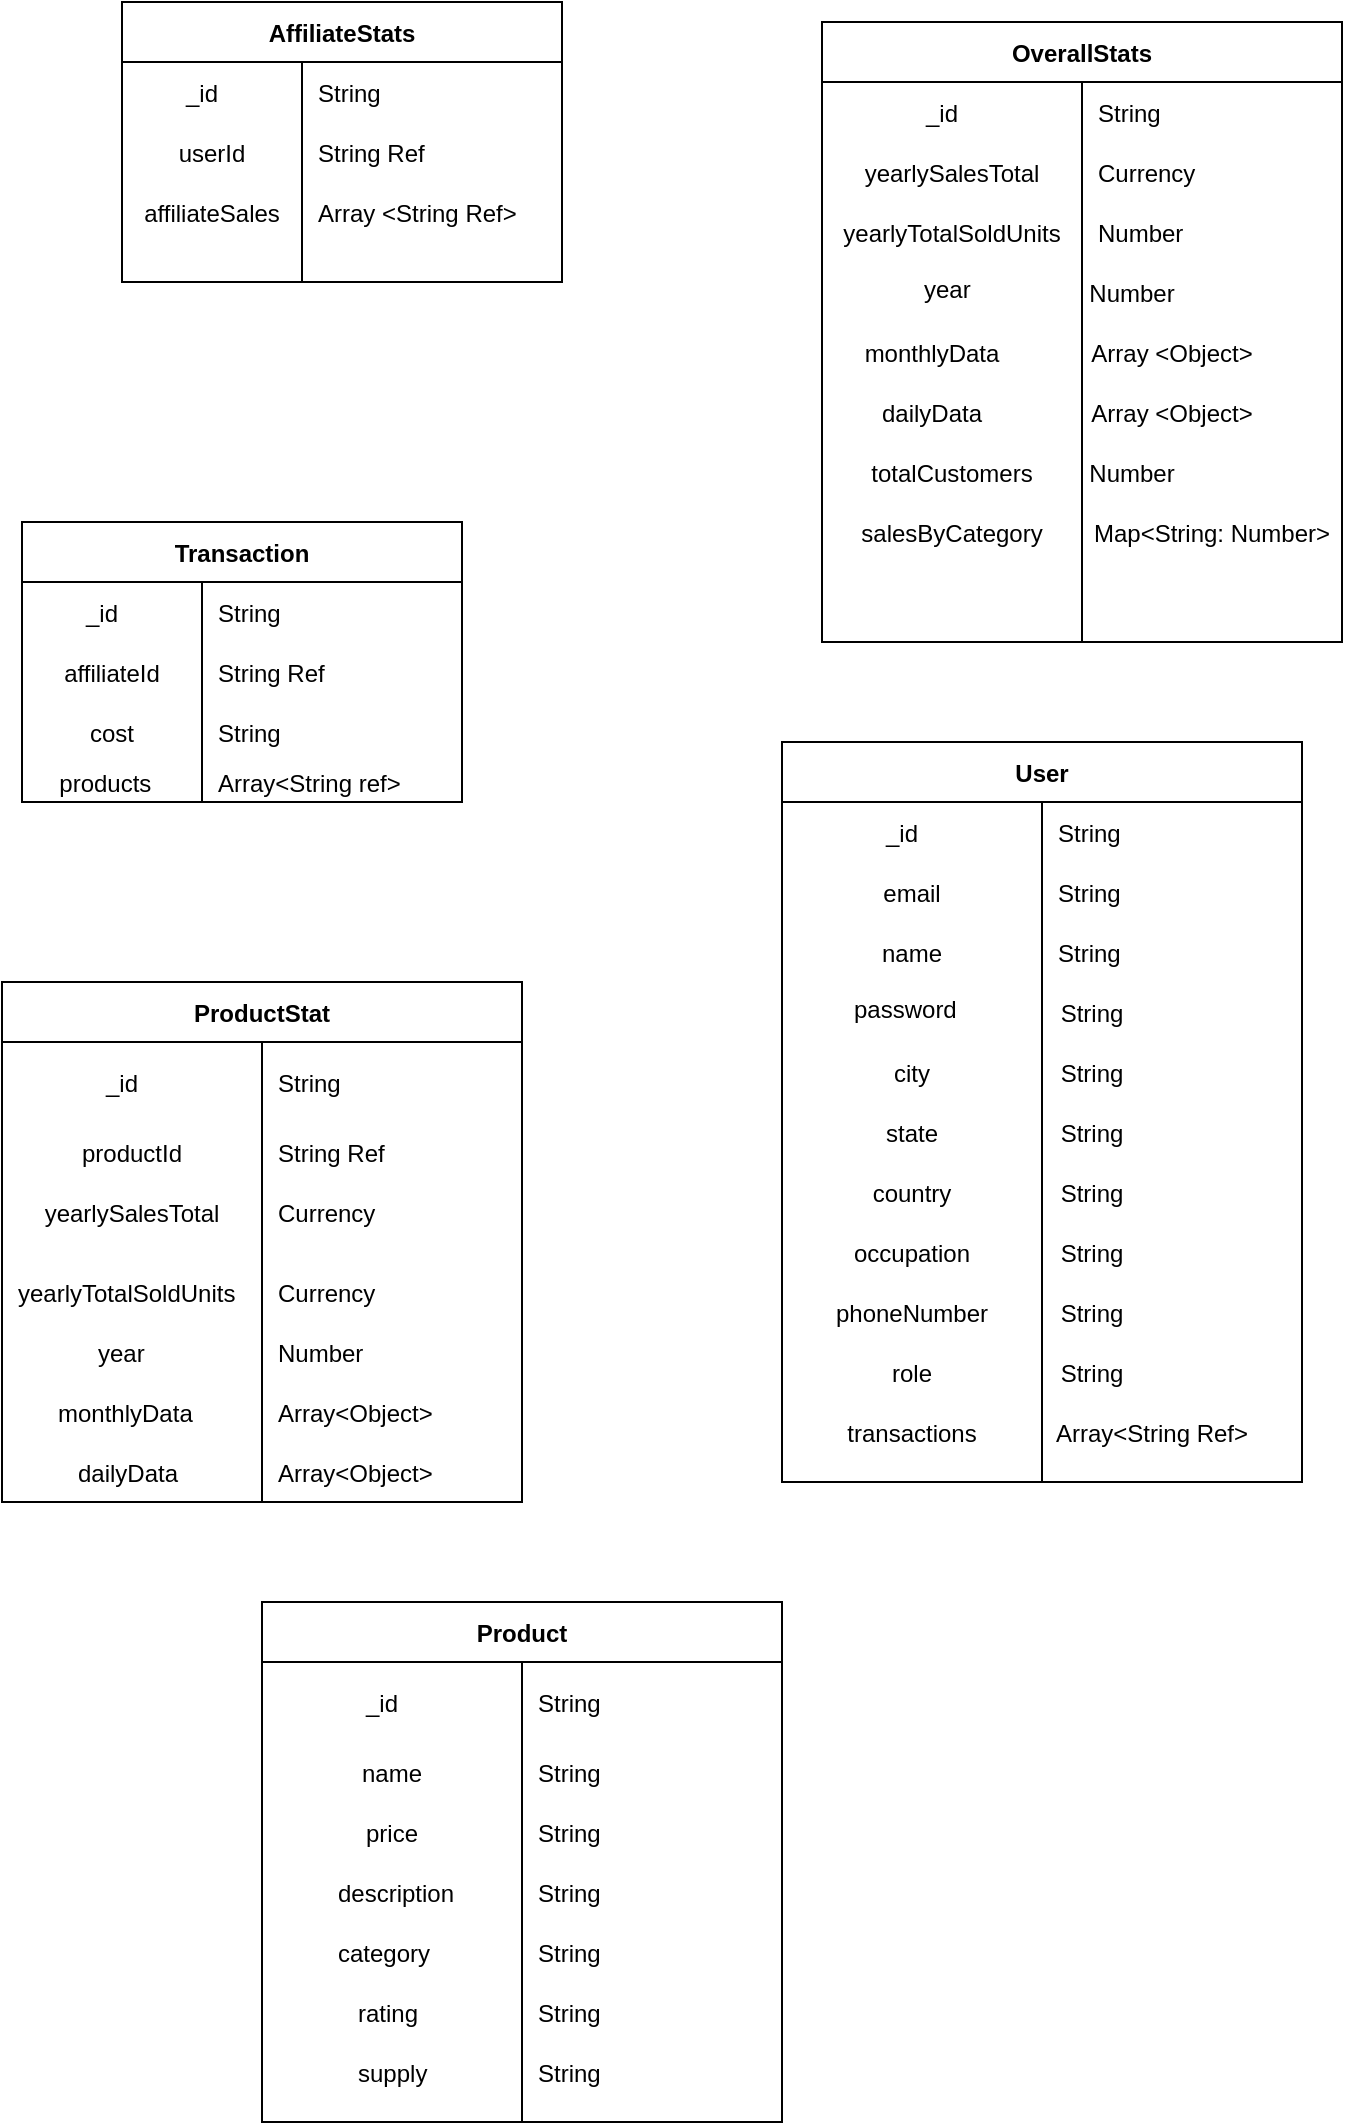 <mxfile version="20.8.5" type="device"><diagram id="YAyN48Gie4FtvmBKLQj8" name="Page-1"><mxGraphModel dx="1050" dy="579" grid="1" gridSize="10" guides="1" tooltips="1" connect="1" arrows="1" fold="1" page="1" pageScale="1" pageWidth="850" pageHeight="1100" math="0" shadow="0"><root><mxCell id="0"/><mxCell id="1" parent="0"/><mxCell id="TjM--c5iZOOV_5r2w2lG-85" value="AffiliateStats" style="shape=table;startSize=30;container=1;collapsible=1;childLayout=tableLayout;fixedRows=1;rowLines=0;fontStyle=1;align=center;resizeLast=1;" parent="1" vertex="1"><mxGeometry x="100" y="130" width="220" height="140" as="geometry"><mxRectangle x="330" y="220" width="70" height="30" as="alternateBounds"/></mxGeometry></mxCell><mxCell id="TjM--c5iZOOV_5r2w2lG-89" value="" style="shape=tableRow;horizontal=0;startSize=0;swimlaneHead=0;swimlaneBody=0;fillColor=none;collapsible=0;dropTarget=0;points=[[0,0.5],[1,0.5]];portConstraint=eastwest;top=0;left=0;right=0;bottom=0;" parent="TjM--c5iZOOV_5r2w2lG-85" vertex="1"><mxGeometry y="30" width="220" height="30" as="geometry"/></mxCell><mxCell id="TjM--c5iZOOV_5r2w2lG-90" value="_id   " style="shape=partialRectangle;connectable=0;fillColor=none;top=0;left=0;bottom=0;right=0;editable=1;overflow=hidden;" parent="TjM--c5iZOOV_5r2w2lG-89" vertex="1"><mxGeometry width="90" height="30" as="geometry"><mxRectangle width="90" height="30" as="alternateBounds"/></mxGeometry></mxCell><mxCell id="TjM--c5iZOOV_5r2w2lG-91" value="String" style="shape=partialRectangle;connectable=0;fillColor=none;top=0;left=0;bottom=0;right=0;align=left;spacingLeft=6;overflow=hidden;" parent="TjM--c5iZOOV_5r2w2lG-89" vertex="1"><mxGeometry x="90" width="130" height="30" as="geometry"><mxRectangle width="130" height="30" as="alternateBounds"/></mxGeometry></mxCell><mxCell id="TjM--c5iZOOV_5r2w2lG-92" value="" style="shape=tableRow;horizontal=0;startSize=0;swimlaneHead=0;swimlaneBody=0;fillColor=none;collapsible=0;dropTarget=0;points=[[0,0.5],[1,0.5]];portConstraint=eastwest;top=0;left=0;right=0;bottom=0;" parent="TjM--c5iZOOV_5r2w2lG-85" vertex="1"><mxGeometry y="60" width="220" height="30" as="geometry"/></mxCell><mxCell id="TjM--c5iZOOV_5r2w2lG-93" value="userId" style="shape=partialRectangle;connectable=0;fillColor=none;top=0;left=0;bottom=0;right=0;editable=1;overflow=hidden;" parent="TjM--c5iZOOV_5r2w2lG-92" vertex="1"><mxGeometry width="90" height="30" as="geometry"><mxRectangle width="90" height="30" as="alternateBounds"/></mxGeometry></mxCell><mxCell id="TjM--c5iZOOV_5r2w2lG-94" value="String Ref" style="shape=partialRectangle;connectable=0;fillColor=none;top=0;left=0;bottom=0;right=0;align=left;spacingLeft=6;overflow=hidden;" parent="TjM--c5iZOOV_5r2w2lG-92" vertex="1"><mxGeometry x="90" width="130" height="30" as="geometry"><mxRectangle width="130" height="30" as="alternateBounds"/></mxGeometry></mxCell><mxCell id="TjM--c5iZOOV_5r2w2lG-95" value="" style="shape=tableRow;horizontal=0;startSize=0;swimlaneHead=0;swimlaneBody=0;fillColor=none;collapsible=0;dropTarget=0;points=[[0,0.5],[1,0.5]];portConstraint=eastwest;top=0;left=0;right=0;bottom=0;" parent="TjM--c5iZOOV_5r2w2lG-85" vertex="1"><mxGeometry y="90" width="220" height="30" as="geometry"/></mxCell><mxCell id="TjM--c5iZOOV_5r2w2lG-96" value="affiliateSales" style="shape=partialRectangle;connectable=0;fillColor=none;top=0;left=0;bottom=0;right=0;editable=1;overflow=hidden;" parent="TjM--c5iZOOV_5r2w2lG-95" vertex="1"><mxGeometry width="90" height="30" as="geometry"><mxRectangle width="90" height="30" as="alternateBounds"/></mxGeometry></mxCell><mxCell id="TjM--c5iZOOV_5r2w2lG-97" value="Array &lt;String Ref&gt;" style="shape=partialRectangle;connectable=0;fillColor=none;top=0;left=0;bottom=0;right=0;align=left;spacingLeft=6;overflow=hidden;" parent="TjM--c5iZOOV_5r2w2lG-95" vertex="1"><mxGeometry x="90" width="130" height="30" as="geometry"><mxRectangle width="130" height="30" as="alternateBounds"/></mxGeometry></mxCell><mxCell id="TjM--c5iZOOV_5r2w2lG-86" value="" style="shape=tableRow;horizontal=0;startSize=0;swimlaneHead=0;swimlaneBody=0;fillColor=none;collapsible=0;dropTarget=0;points=[[0,0.5],[1,0.5]];portConstraint=eastwest;top=0;left=0;right=0;bottom=1;" parent="TjM--c5iZOOV_5r2w2lG-85" vertex="1"><mxGeometry y="120" width="220" height="20" as="geometry"/></mxCell><mxCell id="TjM--c5iZOOV_5r2w2lG-87" value="" style="shape=partialRectangle;connectable=0;fillColor=none;top=0;left=0;bottom=0;right=0;fontStyle=1;overflow=hidden;" parent="TjM--c5iZOOV_5r2w2lG-86" vertex="1"><mxGeometry width="90" height="20" as="geometry"><mxRectangle width="90" height="20" as="alternateBounds"/></mxGeometry></mxCell><mxCell id="TjM--c5iZOOV_5r2w2lG-88" value="" style="shape=partialRectangle;connectable=0;fillColor=none;top=0;left=0;bottom=0;right=0;align=left;spacingLeft=6;fontStyle=5;overflow=hidden;" parent="TjM--c5iZOOV_5r2w2lG-86" vertex="1"><mxGeometry x="90" width="130" height="20" as="geometry"><mxRectangle width="130" height="20" as="alternateBounds"/></mxGeometry></mxCell><mxCell id="TjM--c5iZOOV_5r2w2lG-98" value="OverallStats" style="shape=table;startSize=30;container=1;collapsible=1;childLayout=tableLayout;fixedRows=1;rowLines=0;fontStyle=1;align=center;resizeLast=1;" parent="1" vertex="1"><mxGeometry x="450" y="140" width="260" height="310" as="geometry"><mxRectangle x="330" y="220" width="70" height="30" as="alternateBounds"/></mxGeometry></mxCell><mxCell id="TjM--c5iZOOV_5r2w2lG-99" value="" style="shape=tableRow;horizontal=0;startSize=0;swimlaneHead=0;swimlaneBody=0;fillColor=none;collapsible=0;dropTarget=0;points=[[0,0.5],[1,0.5]];portConstraint=eastwest;top=0;left=0;right=0;bottom=0;" parent="TjM--c5iZOOV_5r2w2lG-98" vertex="1"><mxGeometry y="30" width="260" height="30" as="geometry"/></mxCell><mxCell id="TjM--c5iZOOV_5r2w2lG-100" value="_id   " style="shape=partialRectangle;connectable=0;fillColor=none;top=0;left=0;bottom=0;right=0;editable=1;overflow=hidden;" parent="TjM--c5iZOOV_5r2w2lG-99" vertex="1"><mxGeometry width="130" height="30" as="geometry"><mxRectangle width="130" height="30" as="alternateBounds"/></mxGeometry></mxCell><mxCell id="TjM--c5iZOOV_5r2w2lG-101" value="String" style="shape=partialRectangle;connectable=0;fillColor=none;top=0;left=0;bottom=0;right=0;align=left;spacingLeft=6;overflow=hidden;" parent="TjM--c5iZOOV_5r2w2lG-99" vertex="1"><mxGeometry x="130" width="130" height="30" as="geometry"><mxRectangle width="130" height="30" as="alternateBounds"/></mxGeometry></mxCell><mxCell id="TjM--c5iZOOV_5r2w2lG-102" value="" style="shape=tableRow;horizontal=0;startSize=0;swimlaneHead=0;swimlaneBody=0;fillColor=none;collapsible=0;dropTarget=0;points=[[0,0.5],[1,0.5]];portConstraint=eastwest;top=0;left=0;right=0;bottom=0;" parent="TjM--c5iZOOV_5r2w2lG-98" vertex="1"><mxGeometry y="60" width="260" height="30" as="geometry"/></mxCell><mxCell id="TjM--c5iZOOV_5r2w2lG-103" value="yearlySalesTotal" style="shape=partialRectangle;connectable=0;fillColor=none;top=0;left=0;bottom=0;right=0;editable=1;overflow=hidden;" parent="TjM--c5iZOOV_5r2w2lG-102" vertex="1"><mxGeometry width="130" height="30" as="geometry"><mxRectangle width="130" height="30" as="alternateBounds"/></mxGeometry></mxCell><mxCell id="TjM--c5iZOOV_5r2w2lG-104" value="Currency" style="shape=partialRectangle;connectable=0;fillColor=none;top=0;left=0;bottom=0;right=0;align=left;spacingLeft=6;overflow=hidden;" parent="TjM--c5iZOOV_5r2w2lG-102" vertex="1"><mxGeometry x="130" width="130" height="30" as="geometry"><mxRectangle width="130" height="30" as="alternateBounds"/></mxGeometry></mxCell><mxCell id="TjM--c5iZOOV_5r2w2lG-105" value="" style="shape=tableRow;horizontal=0;startSize=0;swimlaneHead=0;swimlaneBody=0;fillColor=none;collapsible=0;dropTarget=0;points=[[0,0.5],[1,0.5]];portConstraint=eastwest;top=0;left=0;right=0;bottom=0;" parent="TjM--c5iZOOV_5r2w2lG-98" vertex="1"><mxGeometry y="90" width="260" height="30" as="geometry"/></mxCell><mxCell id="TjM--c5iZOOV_5r2w2lG-106" value="yearlyTotalSoldUnits" style="shape=partialRectangle;connectable=0;fillColor=none;top=0;left=0;bottom=0;right=0;editable=1;overflow=hidden;" parent="TjM--c5iZOOV_5r2w2lG-105" vertex="1"><mxGeometry width="130" height="30" as="geometry"><mxRectangle width="130" height="30" as="alternateBounds"/></mxGeometry></mxCell><mxCell id="TjM--c5iZOOV_5r2w2lG-107" value="Number" style="shape=partialRectangle;connectable=0;fillColor=none;top=0;left=0;bottom=0;right=0;align=left;spacingLeft=6;overflow=hidden;" parent="TjM--c5iZOOV_5r2w2lG-105" vertex="1"><mxGeometry x="130" width="130" height="30" as="geometry"><mxRectangle width="130" height="30" as="alternateBounds"/></mxGeometry></mxCell><mxCell id="TjM--c5iZOOV_5r2w2lG-108" value="" style="shape=tableRow;horizontal=0;startSize=0;swimlaneHead=0;swimlaneBody=0;fillColor=none;collapsible=0;dropTarget=0;points=[[0,0.5],[1,0.5]];portConstraint=eastwest;top=0;left=0;right=0;bottom=1;" parent="TjM--c5iZOOV_5r2w2lG-98" vertex="1"><mxGeometry y="120" width="260" height="190" as="geometry"/></mxCell><mxCell id="TjM--c5iZOOV_5r2w2lG-109" value="" style="shape=partialRectangle;connectable=0;fillColor=none;top=0;left=0;bottom=0;right=0;fontStyle=1;overflow=hidden;" parent="TjM--c5iZOOV_5r2w2lG-108" vertex="1"><mxGeometry width="130" height="190" as="geometry"><mxRectangle width="130" height="190" as="alternateBounds"/></mxGeometry></mxCell><mxCell id="TjM--c5iZOOV_5r2w2lG-110" value="" style="shape=partialRectangle;connectable=0;fillColor=none;top=0;left=0;bottom=0;right=0;align=left;spacingLeft=6;fontStyle=5;overflow=hidden;" parent="TjM--c5iZOOV_5r2w2lG-108" vertex="1"><mxGeometry x="130" width="130" height="190" as="geometry"><mxRectangle width="130" height="190" as="alternateBounds"/></mxGeometry></mxCell><mxCell id="TjM--c5iZOOV_5r2w2lG-138" value="" style="shape=partialRectangle;connectable=0;fillColor=none;top=0;left=0;bottom=0;right=0;editable=1;overflow=hidden;" parent="1" vertex="1"><mxGeometry x="430" y="240" width="130" height="30" as="geometry"><mxRectangle width="130" height="30" as="alternateBounds"/></mxGeometry></mxCell><mxCell id="TjM--c5iZOOV_5r2w2lG-139" value="Number" style="shape=partialRectangle;connectable=0;fillColor=none;top=0;left=0;bottom=0;right=0;editable=1;overflow=hidden;" parent="1" vertex="1"><mxGeometry x="540" y="260" width="130" height="30" as="geometry"><mxRectangle width="130" height="30" as="alternateBounds"/></mxGeometry></mxCell><mxCell id="TjM--c5iZOOV_5r2w2lG-140" value="monthlyData" style="shape=partialRectangle;connectable=0;fillColor=none;top=0;left=0;bottom=0;right=0;editable=1;overflow=hidden;" parent="1" vertex="1"><mxGeometry x="440" y="290" width="130" height="30" as="geometry"><mxRectangle width="130" height="30" as="alternateBounds"/></mxGeometry></mxCell><mxCell id="TjM--c5iZOOV_5r2w2lG-141" value="Array &lt;Object&gt;" style="shape=partialRectangle;connectable=0;fillColor=none;top=0;left=0;bottom=0;right=0;editable=1;overflow=hidden;" parent="1" vertex="1"><mxGeometry x="560" y="290" width="130" height="30" as="geometry"><mxRectangle width="130" height="30" as="alternateBounds"/></mxGeometry></mxCell><mxCell id="TjM--c5iZOOV_5r2w2lG-142" value="year" style="text;strokeColor=none;fillColor=none;spacingLeft=4;spacingRight=4;overflow=hidden;rotatable=0;points=[[0,0.5],[1,0.5]];portConstraint=eastwest;fontSize=12;" parent="1" vertex="1"><mxGeometry x="495" y="260" width="40" height="30" as="geometry"/></mxCell><mxCell id="TjM--c5iZOOV_5r2w2lG-143" value="dailyData" style="shape=partialRectangle;connectable=0;fillColor=none;top=0;left=0;bottom=0;right=0;editable=1;overflow=hidden;" parent="1" vertex="1"><mxGeometry x="440" y="320" width="130" height="30" as="geometry"><mxRectangle width="130" height="30" as="alternateBounds"/></mxGeometry></mxCell><mxCell id="TjM--c5iZOOV_5r2w2lG-144" value="Array &lt;Object&gt;" style="shape=partialRectangle;connectable=0;fillColor=none;top=0;left=0;bottom=0;right=0;editable=1;overflow=hidden;" parent="1" vertex="1"><mxGeometry x="560" y="320" width="130" height="30" as="geometry"><mxRectangle width="130" height="30" as="alternateBounds"/></mxGeometry></mxCell><mxCell id="TjM--c5iZOOV_5r2w2lG-145" value="totalCustomers" style="shape=partialRectangle;connectable=0;fillColor=none;top=0;left=0;bottom=0;right=0;editable=1;overflow=hidden;" parent="1" vertex="1"><mxGeometry x="450" y="350" width="130" height="30" as="geometry"><mxRectangle width="130" height="30" as="alternateBounds"/></mxGeometry></mxCell><mxCell id="TjM--c5iZOOV_5r2w2lG-146" value="Number" style="shape=partialRectangle;connectable=0;fillColor=none;top=0;left=0;bottom=0;right=0;editable=1;overflow=hidden;" parent="1" vertex="1"><mxGeometry x="540" y="350" width="130" height="30" as="geometry"><mxRectangle width="130" height="30" as="alternateBounds"/></mxGeometry></mxCell><mxCell id="TjM--c5iZOOV_5r2w2lG-147" value="salesByCategory" style="shape=partialRectangle;connectable=0;fillColor=none;top=0;left=0;bottom=0;right=0;editable=1;overflow=hidden;" parent="1" vertex="1"><mxGeometry x="450" y="380" width="130" height="30" as="geometry"><mxRectangle width="130" height="30" as="alternateBounds"/></mxGeometry></mxCell><mxCell id="TjM--c5iZOOV_5r2w2lG-148" value="Map&lt;String: Number&gt;" style="shape=partialRectangle;connectable=0;fillColor=none;top=0;left=0;bottom=0;right=0;editable=1;overflow=hidden;" parent="1" vertex="1"><mxGeometry x="580" y="380" width="130" height="30" as="geometry"><mxRectangle width="130" height="30" as="alternateBounds"/></mxGeometry></mxCell><mxCell id="TjM--c5iZOOV_5r2w2lG-149" value="User" style="shape=table;startSize=30;container=1;collapsible=1;childLayout=tableLayout;fixedRows=1;rowLines=0;fontStyle=1;align=center;resizeLast=1;" parent="1" vertex="1"><mxGeometry x="430" y="500" width="260" height="370" as="geometry"><mxRectangle x="330" y="220" width="70" height="30" as="alternateBounds"/></mxGeometry></mxCell><mxCell id="TjM--c5iZOOV_5r2w2lG-150" value="" style="shape=tableRow;horizontal=0;startSize=0;swimlaneHead=0;swimlaneBody=0;fillColor=none;collapsible=0;dropTarget=0;points=[[0,0.5],[1,0.5]];portConstraint=eastwest;top=0;left=0;right=0;bottom=0;" parent="TjM--c5iZOOV_5r2w2lG-149" vertex="1"><mxGeometry y="30" width="260" height="30" as="geometry"/></mxCell><mxCell id="TjM--c5iZOOV_5r2w2lG-151" value="_id   " style="shape=partialRectangle;connectable=0;fillColor=none;top=0;left=0;bottom=0;right=0;editable=1;overflow=hidden;" parent="TjM--c5iZOOV_5r2w2lG-150" vertex="1"><mxGeometry width="130" height="30" as="geometry"><mxRectangle width="130" height="30" as="alternateBounds"/></mxGeometry></mxCell><mxCell id="TjM--c5iZOOV_5r2w2lG-152" value="String" style="shape=partialRectangle;connectable=0;fillColor=none;top=0;left=0;bottom=0;right=0;align=left;spacingLeft=6;overflow=hidden;" parent="TjM--c5iZOOV_5r2w2lG-150" vertex="1"><mxGeometry x="130" width="130" height="30" as="geometry"><mxRectangle width="130" height="30" as="alternateBounds"/></mxGeometry></mxCell><mxCell id="TjM--c5iZOOV_5r2w2lG-153" value="" style="shape=tableRow;horizontal=0;startSize=0;swimlaneHead=0;swimlaneBody=0;fillColor=none;collapsible=0;dropTarget=0;points=[[0,0.5],[1,0.5]];portConstraint=eastwest;top=0;left=0;right=0;bottom=0;" parent="TjM--c5iZOOV_5r2w2lG-149" vertex="1"><mxGeometry y="60" width="260" height="30" as="geometry"/></mxCell><mxCell id="TjM--c5iZOOV_5r2w2lG-154" value="email" style="shape=partialRectangle;connectable=0;fillColor=none;top=0;left=0;bottom=0;right=0;editable=1;overflow=hidden;" parent="TjM--c5iZOOV_5r2w2lG-153" vertex="1"><mxGeometry width="130" height="30" as="geometry"><mxRectangle width="130" height="30" as="alternateBounds"/></mxGeometry></mxCell><mxCell id="TjM--c5iZOOV_5r2w2lG-155" value="String" style="shape=partialRectangle;connectable=0;fillColor=none;top=0;left=0;bottom=0;right=0;align=left;spacingLeft=6;overflow=hidden;" parent="TjM--c5iZOOV_5r2w2lG-153" vertex="1"><mxGeometry x="130" width="130" height="30" as="geometry"><mxRectangle width="130" height="30" as="alternateBounds"/></mxGeometry></mxCell><mxCell id="TjM--c5iZOOV_5r2w2lG-156" value="" style="shape=tableRow;horizontal=0;startSize=0;swimlaneHead=0;swimlaneBody=0;fillColor=none;collapsible=0;dropTarget=0;points=[[0,0.5],[1,0.5]];portConstraint=eastwest;top=0;left=0;right=0;bottom=0;" parent="TjM--c5iZOOV_5r2w2lG-149" vertex="1"><mxGeometry y="90" width="260" height="30" as="geometry"/></mxCell><mxCell id="TjM--c5iZOOV_5r2w2lG-157" value="name" style="shape=partialRectangle;connectable=0;fillColor=none;top=0;left=0;bottom=0;right=0;editable=1;overflow=hidden;" parent="TjM--c5iZOOV_5r2w2lG-156" vertex="1"><mxGeometry width="130" height="30" as="geometry"><mxRectangle width="130" height="30" as="alternateBounds"/></mxGeometry></mxCell><mxCell id="TjM--c5iZOOV_5r2w2lG-158" value="String" style="shape=partialRectangle;connectable=0;fillColor=none;top=0;left=0;bottom=0;right=0;align=left;spacingLeft=6;overflow=hidden;" parent="TjM--c5iZOOV_5r2w2lG-156" vertex="1"><mxGeometry x="130" width="130" height="30" as="geometry"><mxRectangle width="130" height="30" as="alternateBounds"/></mxGeometry></mxCell><mxCell id="TjM--c5iZOOV_5r2w2lG-159" value="" style="shape=tableRow;horizontal=0;startSize=0;swimlaneHead=0;swimlaneBody=0;fillColor=none;collapsible=0;dropTarget=0;points=[[0,0.5],[1,0.5]];portConstraint=eastwest;top=0;left=0;right=0;bottom=1;" parent="TjM--c5iZOOV_5r2w2lG-149" vertex="1"><mxGeometry y="120" width="260" height="250" as="geometry"/></mxCell><mxCell id="TjM--c5iZOOV_5r2w2lG-160" value="" style="shape=partialRectangle;connectable=0;fillColor=none;top=0;left=0;bottom=0;right=0;fontStyle=1;overflow=hidden;" parent="TjM--c5iZOOV_5r2w2lG-159" vertex="1"><mxGeometry width="130" height="250" as="geometry"><mxRectangle width="130" height="250" as="alternateBounds"/></mxGeometry></mxCell><mxCell id="TjM--c5iZOOV_5r2w2lG-161" value="" style="shape=partialRectangle;connectable=0;fillColor=none;top=0;left=0;bottom=0;right=0;align=left;spacingLeft=6;fontStyle=5;overflow=hidden;" parent="TjM--c5iZOOV_5r2w2lG-159" vertex="1"><mxGeometry x="130" width="130" height="250" as="geometry"><mxRectangle width="130" height="250" as="alternateBounds"/></mxGeometry></mxCell><mxCell id="TjM--c5iZOOV_5r2w2lG-162" value="String" style="shape=partialRectangle;connectable=0;fillColor=none;top=0;left=0;bottom=0;right=0;editable=1;overflow=hidden;" parent="1" vertex="1"><mxGeometry x="520" y="620" width="130" height="30" as="geometry"><mxRectangle width="130" height="30" as="alternateBounds"/></mxGeometry></mxCell><mxCell id="TjM--c5iZOOV_5r2w2lG-163" value="city" style="shape=partialRectangle;connectable=0;fillColor=none;top=0;left=0;bottom=0;right=0;editable=1;overflow=hidden;" parent="1" vertex="1"><mxGeometry x="430" y="650" width="130" height="30" as="geometry"><mxRectangle width="130" height="30" as="alternateBounds"/></mxGeometry></mxCell><mxCell id="TjM--c5iZOOV_5r2w2lG-164" value="String" style="shape=partialRectangle;connectable=0;fillColor=none;top=0;left=0;bottom=0;right=0;editable=1;overflow=hidden;" parent="1" vertex="1"><mxGeometry x="520" y="650" width="130" height="30" as="geometry"><mxRectangle width="130" height="30" as="alternateBounds"/></mxGeometry></mxCell><mxCell id="TjM--c5iZOOV_5r2w2lG-165" value="password" style="text;strokeColor=none;fillColor=none;spacingLeft=4;spacingRight=4;overflow=hidden;rotatable=0;points=[[0,0.5],[1,0.5]];portConstraint=eastwest;fontSize=12;" parent="1" vertex="1"><mxGeometry x="460" y="620" width="80" height="30" as="geometry"/></mxCell><mxCell id="TjM--c5iZOOV_5r2w2lG-166" value="state" style="shape=partialRectangle;connectable=0;fillColor=none;top=0;left=0;bottom=0;right=0;editable=1;overflow=hidden;" parent="1" vertex="1"><mxGeometry x="430" y="680" width="130" height="30" as="geometry"><mxRectangle width="130" height="30" as="alternateBounds"/></mxGeometry></mxCell><mxCell id="TjM--c5iZOOV_5r2w2lG-167" value="String" style="shape=partialRectangle;connectable=0;fillColor=none;top=0;left=0;bottom=0;right=0;editable=1;overflow=hidden;" parent="1" vertex="1"><mxGeometry x="520" y="680" width="130" height="30" as="geometry"><mxRectangle width="130" height="30" as="alternateBounds"/></mxGeometry></mxCell><mxCell id="TjM--c5iZOOV_5r2w2lG-168" value="country" style="shape=partialRectangle;connectable=0;fillColor=none;top=0;left=0;bottom=0;right=0;editable=1;overflow=hidden;" parent="1" vertex="1"><mxGeometry x="430" y="710" width="130" height="30" as="geometry"><mxRectangle width="130" height="30" as="alternateBounds"/></mxGeometry></mxCell><mxCell id="TjM--c5iZOOV_5r2w2lG-169" value="String" style="shape=partialRectangle;connectable=0;fillColor=none;top=0;left=0;bottom=0;right=0;editable=1;overflow=hidden;" parent="1" vertex="1"><mxGeometry x="520" y="710" width="130" height="30" as="geometry"><mxRectangle width="130" height="30" as="alternateBounds"/></mxGeometry></mxCell><mxCell id="TjM--c5iZOOV_5r2w2lG-170" value="occupation" style="shape=partialRectangle;connectable=0;fillColor=none;top=0;left=0;bottom=0;right=0;editable=1;overflow=hidden;" parent="1" vertex="1"><mxGeometry x="430" y="740" width="130" height="30" as="geometry"><mxRectangle width="130" height="30" as="alternateBounds"/></mxGeometry></mxCell><mxCell id="TjM--c5iZOOV_5r2w2lG-171" value="String" style="shape=partialRectangle;connectable=0;fillColor=none;top=0;left=0;bottom=0;right=0;editable=1;overflow=hidden;" parent="1" vertex="1"><mxGeometry x="520" y="740" width="130" height="30" as="geometry"><mxRectangle width="130" height="30" as="alternateBounds"/></mxGeometry></mxCell><mxCell id="TjM--c5iZOOV_5r2w2lG-172" value="phoneNumber" style="shape=partialRectangle;connectable=0;fillColor=none;top=0;left=0;bottom=0;right=0;editable=1;overflow=hidden;" parent="1" vertex="1"><mxGeometry x="430" y="770" width="130" height="30" as="geometry"><mxRectangle width="130" height="30" as="alternateBounds"/></mxGeometry></mxCell><mxCell id="TjM--c5iZOOV_5r2w2lG-173" value="String" style="shape=partialRectangle;connectable=0;fillColor=none;top=0;left=0;bottom=0;right=0;editable=1;overflow=hidden;" parent="1" vertex="1"><mxGeometry x="520" y="770" width="130" height="30" as="geometry"><mxRectangle width="130" height="30" as="alternateBounds"/></mxGeometry></mxCell><mxCell id="TjM--c5iZOOV_5r2w2lG-174" value="role" style="shape=partialRectangle;connectable=0;fillColor=none;top=0;left=0;bottom=0;right=0;editable=1;overflow=hidden;" parent="1" vertex="1"><mxGeometry x="430" y="800" width="130" height="30" as="geometry"><mxRectangle width="130" height="30" as="alternateBounds"/></mxGeometry></mxCell><mxCell id="TjM--c5iZOOV_5r2w2lG-175" value="String" style="shape=partialRectangle;connectable=0;fillColor=none;top=0;left=0;bottom=0;right=0;editable=1;overflow=hidden;" parent="1" vertex="1"><mxGeometry x="520" y="800" width="130" height="30" as="geometry"><mxRectangle width="130" height="30" as="alternateBounds"/></mxGeometry></mxCell><mxCell id="TjM--c5iZOOV_5r2w2lG-176" value="transactions" style="shape=partialRectangle;connectable=0;fillColor=none;top=0;left=0;bottom=0;right=0;editable=1;overflow=hidden;" parent="1" vertex="1"><mxGeometry x="430" y="830" width="130" height="30" as="geometry"><mxRectangle width="130" height="30" as="alternateBounds"/></mxGeometry></mxCell><mxCell id="TjM--c5iZOOV_5r2w2lG-177" value="Array&lt;String Ref&gt;" style="shape=partialRectangle;connectable=0;fillColor=none;top=0;left=0;bottom=0;right=0;editable=1;overflow=hidden;" parent="1" vertex="1"><mxGeometry x="550" y="830" width="130" height="30" as="geometry"><mxRectangle width="130" height="30" as="alternateBounds"/></mxGeometry></mxCell><mxCell id="TjM--c5iZOOV_5r2w2lG-179" value="Transaction" style="shape=table;startSize=30;container=1;collapsible=1;childLayout=tableLayout;fixedRows=1;rowLines=0;fontStyle=1;align=center;resizeLast=1;" parent="1" vertex="1"><mxGeometry x="50" y="390" width="220" height="140" as="geometry"><mxRectangle x="330" y="220" width="70" height="30" as="alternateBounds"/></mxGeometry></mxCell><mxCell id="TjM--c5iZOOV_5r2w2lG-180" value="" style="shape=tableRow;horizontal=0;startSize=0;swimlaneHead=0;swimlaneBody=0;fillColor=none;collapsible=0;dropTarget=0;points=[[0,0.5],[1,0.5]];portConstraint=eastwest;top=0;left=0;right=0;bottom=0;" parent="TjM--c5iZOOV_5r2w2lG-179" vertex="1"><mxGeometry y="30" width="220" height="30" as="geometry"/></mxCell><mxCell id="TjM--c5iZOOV_5r2w2lG-181" value="_id   " style="shape=partialRectangle;connectable=0;fillColor=none;top=0;left=0;bottom=0;right=0;editable=1;overflow=hidden;" parent="TjM--c5iZOOV_5r2w2lG-180" vertex="1"><mxGeometry width="90" height="30" as="geometry"><mxRectangle width="90" height="30" as="alternateBounds"/></mxGeometry></mxCell><mxCell id="TjM--c5iZOOV_5r2w2lG-182" value="String" style="shape=partialRectangle;connectable=0;fillColor=none;top=0;left=0;bottom=0;right=0;align=left;spacingLeft=6;overflow=hidden;" parent="TjM--c5iZOOV_5r2w2lG-180" vertex="1"><mxGeometry x="90" width="130" height="30" as="geometry"><mxRectangle width="130" height="30" as="alternateBounds"/></mxGeometry></mxCell><mxCell id="TjM--c5iZOOV_5r2w2lG-183" value="" style="shape=tableRow;horizontal=0;startSize=0;swimlaneHead=0;swimlaneBody=0;fillColor=none;collapsible=0;dropTarget=0;points=[[0,0.5],[1,0.5]];portConstraint=eastwest;top=0;left=0;right=0;bottom=0;" parent="TjM--c5iZOOV_5r2w2lG-179" vertex="1"><mxGeometry y="60" width="220" height="30" as="geometry"/></mxCell><mxCell id="TjM--c5iZOOV_5r2w2lG-184" value="affiliateId" style="shape=partialRectangle;connectable=0;fillColor=none;top=0;left=0;bottom=0;right=0;editable=1;overflow=hidden;" parent="TjM--c5iZOOV_5r2w2lG-183" vertex="1"><mxGeometry width="90" height="30" as="geometry"><mxRectangle width="90" height="30" as="alternateBounds"/></mxGeometry></mxCell><mxCell id="TjM--c5iZOOV_5r2w2lG-185" value="String Ref" style="shape=partialRectangle;connectable=0;fillColor=none;top=0;left=0;bottom=0;right=0;align=left;spacingLeft=6;overflow=hidden;" parent="TjM--c5iZOOV_5r2w2lG-183" vertex="1"><mxGeometry x="90" width="130" height="30" as="geometry"><mxRectangle width="130" height="30" as="alternateBounds"/></mxGeometry></mxCell><mxCell id="TjM--c5iZOOV_5r2w2lG-186" value="" style="shape=tableRow;horizontal=0;startSize=0;swimlaneHead=0;swimlaneBody=0;fillColor=none;collapsible=0;dropTarget=0;points=[[0,0.5],[1,0.5]];portConstraint=eastwest;top=0;left=0;right=0;bottom=0;" parent="TjM--c5iZOOV_5r2w2lG-179" vertex="1"><mxGeometry y="90" width="220" height="30" as="geometry"/></mxCell><mxCell id="TjM--c5iZOOV_5r2w2lG-187" value="cost" style="shape=partialRectangle;connectable=0;fillColor=none;top=0;left=0;bottom=0;right=0;editable=1;overflow=hidden;" parent="TjM--c5iZOOV_5r2w2lG-186" vertex="1"><mxGeometry width="90" height="30" as="geometry"><mxRectangle width="90" height="30" as="alternateBounds"/></mxGeometry></mxCell><mxCell id="TjM--c5iZOOV_5r2w2lG-188" value="String" style="shape=partialRectangle;connectable=0;fillColor=none;top=0;left=0;bottom=0;right=0;align=left;spacingLeft=6;overflow=hidden;" parent="TjM--c5iZOOV_5r2w2lG-186" vertex="1"><mxGeometry x="90" width="130" height="30" as="geometry"><mxRectangle width="130" height="30" as="alternateBounds"/></mxGeometry></mxCell><mxCell id="TjM--c5iZOOV_5r2w2lG-189" value="" style="shape=tableRow;horizontal=0;startSize=0;swimlaneHead=0;swimlaneBody=0;fillColor=none;collapsible=0;dropTarget=0;points=[[0,0.5],[1,0.5]];portConstraint=eastwest;top=0;left=0;right=0;bottom=1;strokeColor=default;fontStyle=0" parent="TjM--c5iZOOV_5r2w2lG-179" vertex="1"><mxGeometry y="120" width="220" height="20" as="geometry"/></mxCell><mxCell id="TjM--c5iZOOV_5r2w2lG-190" value="products  " style="shape=partialRectangle;connectable=0;fillColor=none;top=0;left=0;bottom=0;right=0;fontStyle=0;overflow=hidden;" parent="TjM--c5iZOOV_5r2w2lG-189" vertex="1"><mxGeometry width="90" height="20" as="geometry"><mxRectangle width="90" height="20" as="alternateBounds"/></mxGeometry></mxCell><mxCell id="TjM--c5iZOOV_5r2w2lG-191" value="Array&lt;String ref&gt;" style="shape=partialRectangle;connectable=0;fillColor=none;top=0;left=0;bottom=0;right=0;align=left;spacingLeft=6;fontStyle=0;overflow=hidden;" parent="TjM--c5iZOOV_5r2w2lG-189" vertex="1"><mxGeometry x="90" width="130" height="20" as="geometry"><mxRectangle width="130" height="20" as="alternateBounds"/></mxGeometry></mxCell><mxCell id="TjM--c5iZOOV_5r2w2lG-192" value="ProductStat" style="shape=table;startSize=30;container=1;collapsible=1;childLayout=tableLayout;fixedRows=1;rowLines=0;fontStyle=1;align=center;resizeLast=1;" parent="1" vertex="1"><mxGeometry x="40" y="620" width="260" height="260" as="geometry"><mxRectangle x="330" y="220" width="70" height="30" as="alternateBounds"/></mxGeometry></mxCell><mxCell id="TjM--c5iZOOV_5r2w2lG-193" value="" style="shape=tableRow;horizontal=0;startSize=0;swimlaneHead=0;swimlaneBody=0;fillColor=none;collapsible=0;dropTarget=0;points=[[0,0.5],[1,0.5]];portConstraint=eastwest;top=0;left=0;right=0;bottom=0;" parent="TjM--c5iZOOV_5r2w2lG-192" vertex="1"><mxGeometry y="30" width="260" height="40" as="geometry"/></mxCell><mxCell id="TjM--c5iZOOV_5r2w2lG-194" value="_id   " style="shape=partialRectangle;connectable=0;fillColor=none;top=0;left=0;bottom=0;right=0;editable=1;overflow=hidden;" parent="TjM--c5iZOOV_5r2w2lG-193" vertex="1"><mxGeometry width="130" height="40" as="geometry"><mxRectangle width="130" height="40" as="alternateBounds"/></mxGeometry></mxCell><mxCell id="TjM--c5iZOOV_5r2w2lG-195" value="String" style="shape=partialRectangle;connectable=0;fillColor=none;top=0;left=0;bottom=0;right=0;align=left;spacingLeft=6;overflow=hidden;" parent="TjM--c5iZOOV_5r2w2lG-193" vertex="1"><mxGeometry x="130" width="130" height="40" as="geometry"><mxRectangle width="130" height="40" as="alternateBounds"/></mxGeometry></mxCell><mxCell id="TjM--c5iZOOV_5r2w2lG-196" value="" style="shape=tableRow;horizontal=0;startSize=0;swimlaneHead=0;swimlaneBody=0;fillColor=none;collapsible=0;dropTarget=0;points=[[0,0.5],[1,0.5]];portConstraint=eastwest;top=0;left=0;right=0;bottom=0;" parent="TjM--c5iZOOV_5r2w2lG-192" vertex="1"><mxGeometry y="70" width="260" height="30" as="geometry"/></mxCell><mxCell id="TjM--c5iZOOV_5r2w2lG-197" value="productId" style="shape=partialRectangle;connectable=0;fillColor=none;top=0;left=0;bottom=0;right=0;editable=1;overflow=hidden;" parent="TjM--c5iZOOV_5r2w2lG-196" vertex="1"><mxGeometry width="130" height="30" as="geometry"><mxRectangle width="130" height="30" as="alternateBounds"/></mxGeometry></mxCell><mxCell id="TjM--c5iZOOV_5r2w2lG-198" value="String Ref" style="shape=partialRectangle;connectable=0;fillColor=none;top=0;left=0;bottom=0;right=0;align=left;spacingLeft=6;overflow=hidden;" parent="TjM--c5iZOOV_5r2w2lG-196" vertex="1"><mxGeometry x="130" width="130" height="30" as="geometry"><mxRectangle width="130" height="30" as="alternateBounds"/></mxGeometry></mxCell><mxCell id="TjM--c5iZOOV_5r2w2lG-199" value="" style="shape=tableRow;horizontal=0;startSize=0;swimlaneHead=0;swimlaneBody=0;fillColor=none;collapsible=0;dropTarget=0;points=[[0,0.5],[1,0.5]];portConstraint=eastwest;top=0;left=0;right=0;bottom=0;" parent="TjM--c5iZOOV_5r2w2lG-192" vertex="1"><mxGeometry y="100" width="260" height="30" as="geometry"/></mxCell><mxCell id="TjM--c5iZOOV_5r2w2lG-200" value="yearlySalesTotal" style="shape=partialRectangle;connectable=0;fillColor=none;top=0;left=0;bottom=0;right=0;editable=1;overflow=hidden;" parent="TjM--c5iZOOV_5r2w2lG-199" vertex="1"><mxGeometry width="130" height="30" as="geometry"><mxRectangle width="130" height="30" as="alternateBounds"/></mxGeometry></mxCell><mxCell id="TjM--c5iZOOV_5r2w2lG-201" value="Currency" style="shape=partialRectangle;connectable=0;fillColor=none;top=0;left=0;bottom=0;right=0;align=left;spacingLeft=6;overflow=hidden;" parent="TjM--c5iZOOV_5r2w2lG-199" vertex="1"><mxGeometry x="130" width="130" height="30" as="geometry"><mxRectangle width="130" height="30" as="alternateBounds"/></mxGeometry></mxCell><mxCell id="TjM--c5iZOOV_5r2w2lG-202" value="" style="shape=tableRow;horizontal=0;startSize=0;swimlaneHead=0;swimlaneBody=0;fillColor=none;collapsible=0;dropTarget=0;points=[[0,0.5],[1,0.5]];portConstraint=eastwest;top=0;left=0;right=0;bottom=1;strokeColor=default;fontStyle=0" parent="TjM--c5iZOOV_5r2w2lG-192" vertex="1"><mxGeometry y="130" width="260" height="130" as="geometry"/></mxCell><mxCell id="TjM--c5iZOOV_5r2w2lG-203" value="" style="shape=partialRectangle;connectable=0;fillColor=none;top=0;left=0;bottom=0;right=0;fontStyle=0;overflow=hidden;" parent="TjM--c5iZOOV_5r2w2lG-202" vertex="1"><mxGeometry width="130" height="130" as="geometry"><mxRectangle width="130" height="130" as="alternateBounds"/></mxGeometry></mxCell><mxCell id="TjM--c5iZOOV_5r2w2lG-204" value="" style="shape=partialRectangle;connectable=0;fillColor=none;top=0;left=0;bottom=0;right=0;align=left;spacingLeft=6;fontStyle=0;overflow=hidden;" parent="TjM--c5iZOOV_5r2w2lG-202" vertex="1"><mxGeometry x="130" width="130" height="130" as="geometry"><mxRectangle width="130" height="130" as="alternateBounds"/></mxGeometry></mxCell><mxCell id="TjM--c5iZOOV_5r2w2lG-205" value="Currency" style="shape=partialRectangle;connectable=0;fillColor=none;top=0;left=0;bottom=0;right=0;align=left;spacingLeft=6;overflow=hidden;" parent="1" vertex="1"><mxGeometry x="170" y="760" width="130" height="30" as="geometry"><mxRectangle width="130" height="30" as="alternateBounds"/></mxGeometry></mxCell><mxCell id="TjM--c5iZOOV_5r2w2lG-206" value="yearlyTotalSoldUnits" style="shape=partialRectangle;connectable=0;fillColor=none;top=0;left=0;bottom=0;right=0;align=left;spacingLeft=6;overflow=hidden;" parent="1" vertex="1"><mxGeometry x="40" y="760" width="130" height="30" as="geometry"><mxRectangle width="130" height="30" as="alternateBounds"/></mxGeometry></mxCell><mxCell id="TjM--c5iZOOV_5r2w2lG-207" value="year" style="shape=partialRectangle;connectable=0;fillColor=none;top=0;left=0;bottom=0;right=0;align=left;spacingLeft=6;overflow=hidden;" parent="1" vertex="1"><mxGeometry x="80" y="790" width="130" height="30" as="geometry"><mxRectangle width="130" height="30" as="alternateBounds"/></mxGeometry></mxCell><mxCell id="TjM--c5iZOOV_5r2w2lG-208" value="Number" style="shape=partialRectangle;connectable=0;fillColor=none;top=0;left=0;bottom=0;right=0;align=left;spacingLeft=6;overflow=hidden;" parent="1" vertex="1"><mxGeometry x="170" y="790" width="130" height="30" as="geometry"><mxRectangle width="130" height="30" as="alternateBounds"/></mxGeometry></mxCell><mxCell id="TjM--c5iZOOV_5r2w2lG-209" value="monthlyData" style="shape=partialRectangle;connectable=0;fillColor=none;top=0;left=0;bottom=0;right=0;align=left;spacingLeft=6;overflow=hidden;" parent="1" vertex="1"><mxGeometry x="60" y="820" width="130" height="30" as="geometry"><mxRectangle width="130" height="30" as="alternateBounds"/></mxGeometry></mxCell><mxCell id="TjM--c5iZOOV_5r2w2lG-210" value="Array&lt;Object&gt;" style="shape=partialRectangle;connectable=0;fillColor=none;top=0;left=0;bottom=0;right=0;align=left;spacingLeft=6;overflow=hidden;" parent="1" vertex="1"><mxGeometry x="170" y="820" width="130" height="30" as="geometry"><mxRectangle width="130" height="30" as="alternateBounds"/></mxGeometry></mxCell><mxCell id="TjM--c5iZOOV_5r2w2lG-211" value="dailyData" style="shape=partialRectangle;connectable=0;fillColor=none;top=0;left=0;bottom=0;right=0;align=left;spacingLeft=6;overflow=hidden;" parent="1" vertex="1"><mxGeometry x="70" y="850" width="130" height="30" as="geometry"><mxRectangle width="130" height="30" as="alternateBounds"/></mxGeometry></mxCell><mxCell id="TjM--c5iZOOV_5r2w2lG-213" value="Array&lt;Object&gt;" style="shape=partialRectangle;connectable=0;fillColor=none;top=0;left=0;bottom=0;right=0;align=left;spacingLeft=6;overflow=hidden;" parent="1" vertex="1"><mxGeometry x="170" y="850" width="130" height="30" as="geometry"><mxRectangle width="130" height="30" as="alternateBounds"/></mxGeometry></mxCell><mxCell id="TjM--c5iZOOV_5r2w2lG-214" value="Product" style="shape=table;startSize=30;container=1;collapsible=1;childLayout=tableLayout;fixedRows=1;rowLines=0;fontStyle=1;align=center;resizeLast=1;" parent="1" vertex="1"><mxGeometry x="170" y="930" width="260" height="260" as="geometry"><mxRectangle x="330" y="220" width="70" height="30" as="alternateBounds"/></mxGeometry></mxCell><mxCell id="TjM--c5iZOOV_5r2w2lG-215" value="" style="shape=tableRow;horizontal=0;startSize=0;swimlaneHead=0;swimlaneBody=0;fillColor=none;collapsible=0;dropTarget=0;points=[[0,0.5],[1,0.5]];portConstraint=eastwest;top=0;left=0;right=0;bottom=0;" parent="TjM--c5iZOOV_5r2w2lG-214" vertex="1"><mxGeometry y="30" width="260" height="40" as="geometry"/></mxCell><mxCell id="TjM--c5iZOOV_5r2w2lG-216" value="_id   " style="shape=partialRectangle;connectable=0;fillColor=none;top=0;left=0;bottom=0;right=0;editable=1;overflow=hidden;" parent="TjM--c5iZOOV_5r2w2lG-215" vertex="1"><mxGeometry width="130" height="40" as="geometry"><mxRectangle width="130" height="40" as="alternateBounds"/></mxGeometry></mxCell><mxCell id="TjM--c5iZOOV_5r2w2lG-217" value="String" style="shape=partialRectangle;connectable=0;fillColor=none;top=0;left=0;bottom=0;right=0;align=left;spacingLeft=6;overflow=hidden;" parent="TjM--c5iZOOV_5r2w2lG-215" vertex="1"><mxGeometry x="130" width="130" height="40" as="geometry"><mxRectangle width="130" height="40" as="alternateBounds"/></mxGeometry></mxCell><mxCell id="TjM--c5iZOOV_5r2w2lG-218" value="" style="shape=tableRow;horizontal=0;startSize=0;swimlaneHead=0;swimlaneBody=0;fillColor=none;collapsible=0;dropTarget=0;points=[[0,0.5],[1,0.5]];portConstraint=eastwest;top=0;left=0;right=0;bottom=0;" parent="TjM--c5iZOOV_5r2w2lG-214" vertex="1"><mxGeometry y="70" width="260" height="30" as="geometry"/></mxCell><mxCell id="TjM--c5iZOOV_5r2w2lG-219" value="name" style="shape=partialRectangle;connectable=0;fillColor=none;top=0;left=0;bottom=0;right=0;editable=1;overflow=hidden;" parent="TjM--c5iZOOV_5r2w2lG-218" vertex="1"><mxGeometry width="130" height="30" as="geometry"><mxRectangle width="130" height="30" as="alternateBounds"/></mxGeometry></mxCell><mxCell id="TjM--c5iZOOV_5r2w2lG-220" value="String" style="shape=partialRectangle;connectable=0;fillColor=none;top=0;left=0;bottom=0;right=0;align=left;spacingLeft=6;overflow=hidden;" parent="TjM--c5iZOOV_5r2w2lG-218" vertex="1"><mxGeometry x="130" width="130" height="30" as="geometry"><mxRectangle width="130" height="30" as="alternateBounds"/></mxGeometry></mxCell><mxCell id="TjM--c5iZOOV_5r2w2lG-221" value="" style="shape=tableRow;horizontal=0;startSize=0;swimlaneHead=0;swimlaneBody=0;fillColor=none;collapsible=0;dropTarget=0;points=[[0,0.5],[1,0.5]];portConstraint=eastwest;top=0;left=0;right=0;bottom=0;" parent="TjM--c5iZOOV_5r2w2lG-214" vertex="1"><mxGeometry y="100" width="260" height="30" as="geometry"/></mxCell><mxCell id="TjM--c5iZOOV_5r2w2lG-222" value="price" style="shape=partialRectangle;connectable=0;fillColor=none;top=0;left=0;bottom=0;right=0;editable=1;overflow=hidden;" parent="TjM--c5iZOOV_5r2w2lG-221" vertex="1"><mxGeometry width="130" height="30" as="geometry"><mxRectangle width="130" height="30" as="alternateBounds"/></mxGeometry></mxCell><mxCell id="TjM--c5iZOOV_5r2w2lG-223" value="String" style="shape=partialRectangle;connectable=0;fillColor=none;top=0;left=0;bottom=0;right=0;align=left;spacingLeft=6;overflow=hidden;" parent="TjM--c5iZOOV_5r2w2lG-221" vertex="1"><mxGeometry x="130" width="130" height="30" as="geometry"><mxRectangle width="130" height="30" as="alternateBounds"/></mxGeometry></mxCell><mxCell id="TjM--c5iZOOV_5r2w2lG-224" value="" style="shape=tableRow;horizontal=0;startSize=0;swimlaneHead=0;swimlaneBody=0;fillColor=none;collapsible=0;dropTarget=0;points=[[0,0.5],[1,0.5]];portConstraint=eastwest;top=0;left=0;right=0;bottom=1;strokeColor=default;fontStyle=0" parent="TjM--c5iZOOV_5r2w2lG-214" vertex="1"><mxGeometry y="130" width="260" height="130" as="geometry"/></mxCell><mxCell id="TjM--c5iZOOV_5r2w2lG-225" value="" style="shape=partialRectangle;connectable=0;fillColor=none;top=0;left=0;bottom=0;right=0;fontStyle=0;overflow=hidden;" parent="TjM--c5iZOOV_5r2w2lG-224" vertex="1"><mxGeometry width="130" height="130" as="geometry"><mxRectangle width="130" height="130" as="alternateBounds"/></mxGeometry></mxCell><mxCell id="TjM--c5iZOOV_5r2w2lG-226" value="" style="shape=partialRectangle;connectable=0;fillColor=none;top=0;left=0;bottom=0;right=0;align=left;spacingLeft=6;fontStyle=0;overflow=hidden;" parent="TjM--c5iZOOV_5r2w2lG-224" vertex="1"><mxGeometry x="130" width="130" height="130" as="geometry"><mxRectangle width="130" height="130" as="alternateBounds"/></mxGeometry></mxCell><mxCell id="TjM--c5iZOOV_5r2w2lG-227" value="String" style="shape=partialRectangle;connectable=0;fillColor=none;top=0;left=0;bottom=0;right=0;align=left;spacingLeft=6;overflow=hidden;" parent="1" vertex="1"><mxGeometry x="300" y="1060" width="130" height="30" as="geometry"><mxRectangle width="130" height="30" as="alternateBounds"/></mxGeometry></mxCell><mxCell id="TjM--c5iZOOV_5r2w2lG-228" value="description" style="shape=partialRectangle;connectable=0;fillColor=none;top=0;left=0;bottom=0;right=0;align=left;spacingLeft=6;overflow=hidden;" parent="1" vertex="1"><mxGeometry x="200" y="1060" width="130" height="30" as="geometry"><mxRectangle width="130" height="30" as="alternateBounds"/></mxGeometry></mxCell><mxCell id="TjM--c5iZOOV_5r2w2lG-229" value="category" style="shape=partialRectangle;connectable=0;fillColor=none;top=0;left=0;bottom=0;right=0;align=left;spacingLeft=6;overflow=hidden;" parent="1" vertex="1"><mxGeometry x="200" y="1090" width="130" height="30" as="geometry"><mxRectangle width="130" height="30" as="alternateBounds"/></mxGeometry></mxCell><mxCell id="TjM--c5iZOOV_5r2w2lG-230" value="String" style="shape=partialRectangle;connectable=0;fillColor=none;top=0;left=0;bottom=0;right=0;align=left;spacingLeft=6;overflow=hidden;" parent="1" vertex="1"><mxGeometry x="300" y="1090" width="130" height="30" as="geometry"><mxRectangle width="130" height="30" as="alternateBounds"/></mxGeometry></mxCell><mxCell id="TjM--c5iZOOV_5r2w2lG-231" value="rating" style="shape=partialRectangle;connectable=0;fillColor=none;top=0;left=0;bottom=0;right=0;align=left;spacingLeft=6;overflow=hidden;" parent="1" vertex="1"><mxGeometry x="210" y="1120" width="130" height="30" as="geometry"><mxRectangle width="130" height="30" as="alternateBounds"/></mxGeometry></mxCell><mxCell id="TjM--c5iZOOV_5r2w2lG-232" value="String" style="shape=partialRectangle;connectable=0;fillColor=none;top=0;left=0;bottom=0;right=0;align=left;spacingLeft=6;overflow=hidden;" parent="1" vertex="1"><mxGeometry x="300" y="1120" width="130" height="30" as="geometry"><mxRectangle width="130" height="30" as="alternateBounds"/></mxGeometry></mxCell><mxCell id="TjM--c5iZOOV_5r2w2lG-233" value="supply" style="shape=partialRectangle;connectable=0;fillColor=none;top=0;left=0;bottom=0;right=0;align=left;spacingLeft=6;overflow=hidden;" parent="1" vertex="1"><mxGeometry x="210" y="1150" width="130" height="30" as="geometry"><mxRectangle width="130" height="30" as="alternateBounds"/></mxGeometry></mxCell><mxCell id="TjM--c5iZOOV_5r2w2lG-234" value="String" style="shape=partialRectangle;connectable=0;fillColor=none;top=0;left=0;bottom=0;right=0;align=left;spacingLeft=6;overflow=hidden;" parent="1" vertex="1"><mxGeometry x="300" y="1150" width="130" height="30" as="geometry"><mxRectangle width="130" height="30" as="alternateBounds"/></mxGeometry></mxCell></root></mxGraphModel></diagram></mxfile>